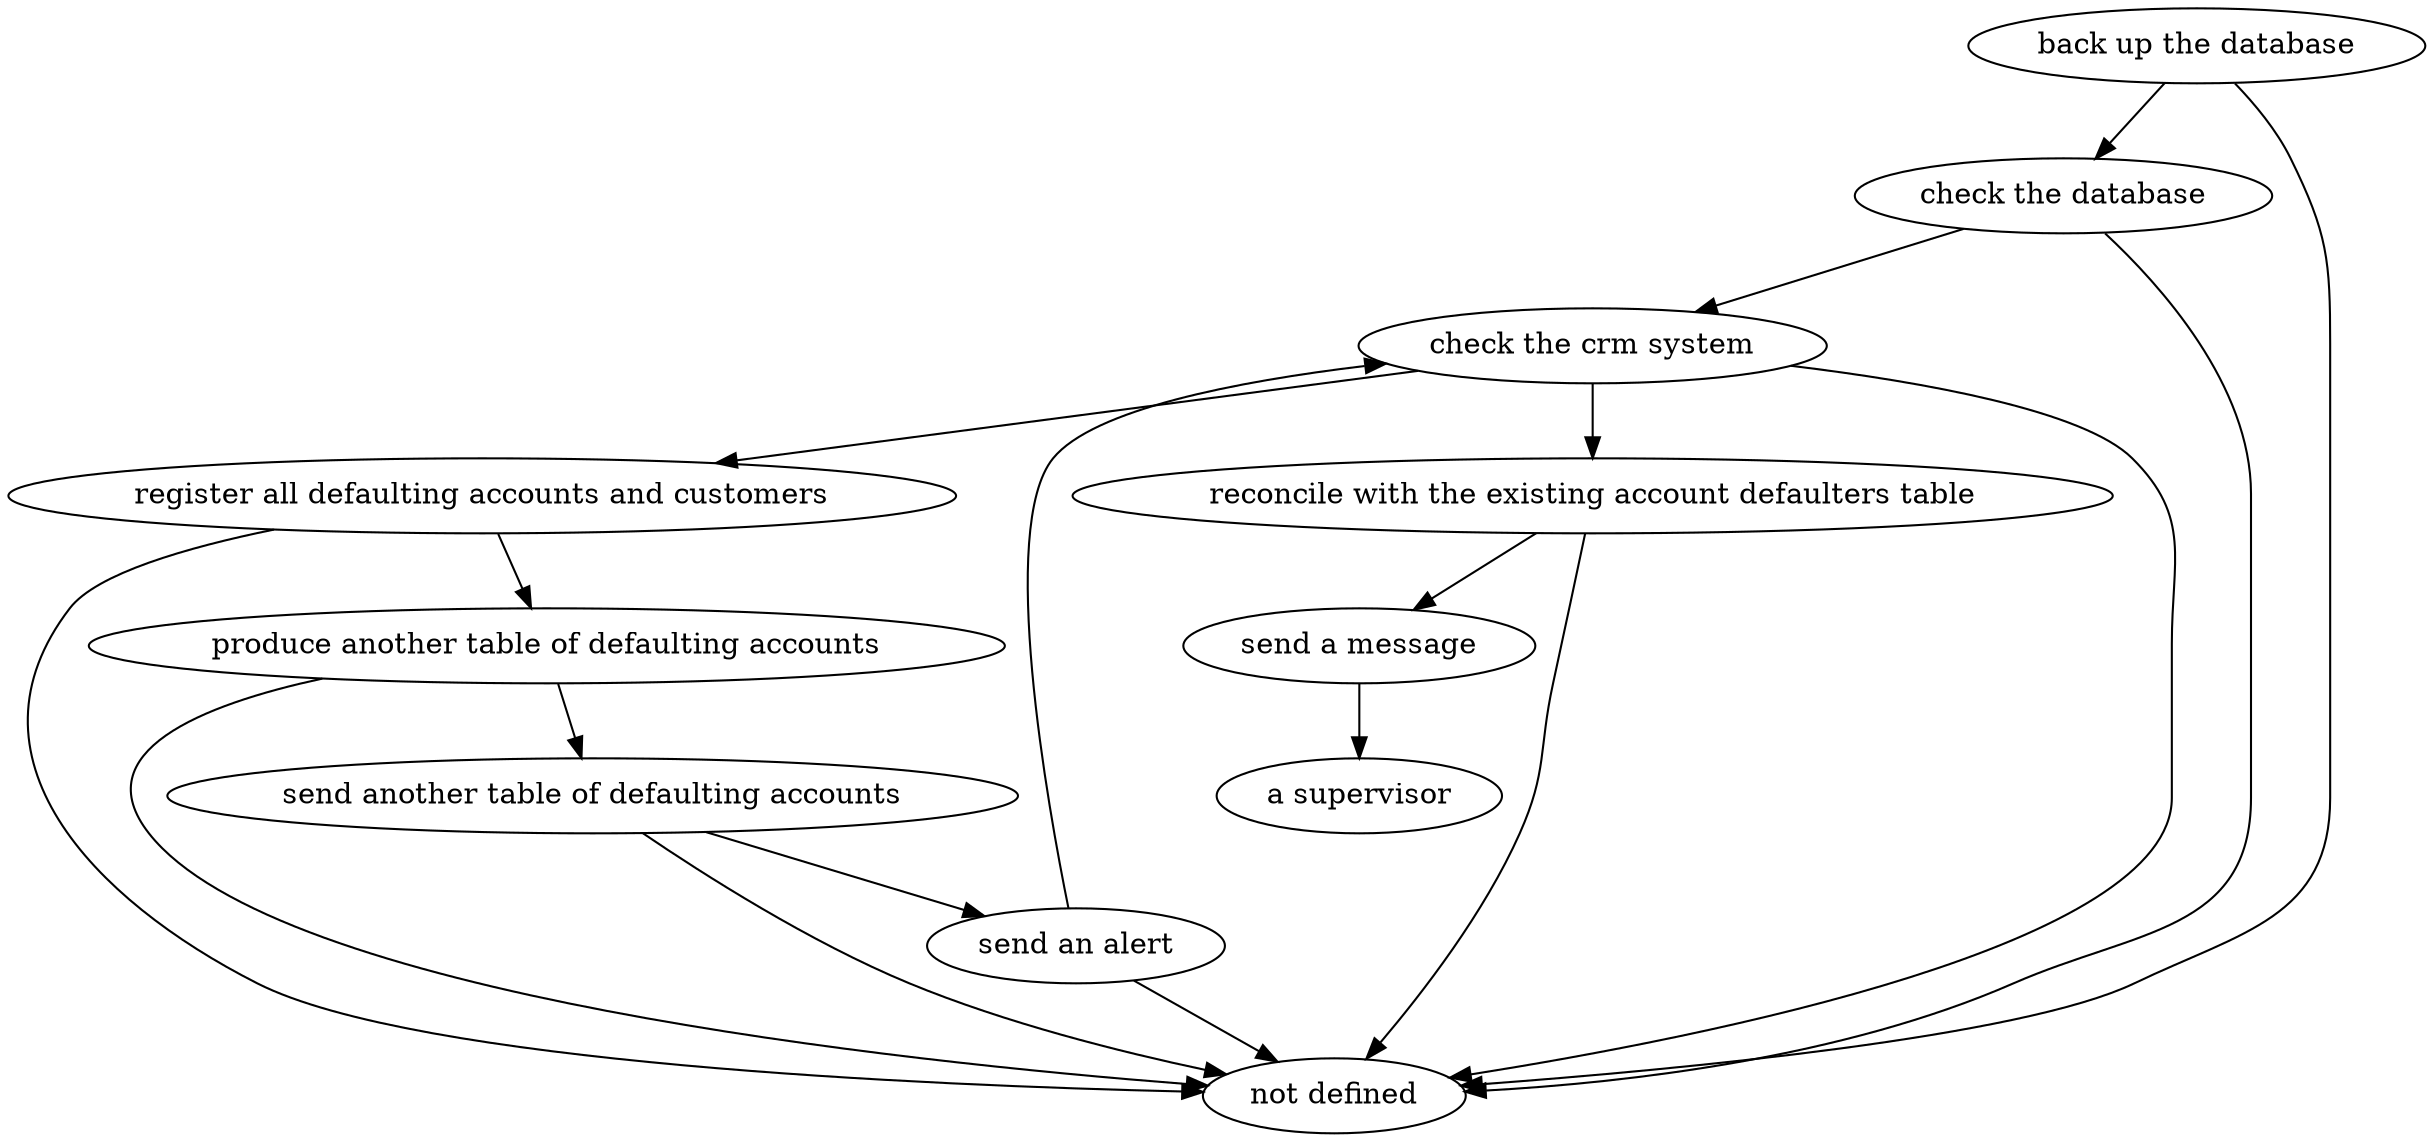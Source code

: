 strict digraph "doc-9.1" {
	graph [name="doc-9.1"];
	"back up the database"	[attrs="{'type': 'Activity', 'label': 'back up the database'}"];
	"check the database"	[attrs="{'type': 'Activity', 'label': 'check the database'}"];
	"back up the database" -> "check the database"	[attrs="{'type': 'flow', 'label': 'flow'}"];
	"not defined"	[attrs="{'type': 'Actor', 'label': 'not defined'}"];
	"back up the database" -> "not defined"	[attrs="{'type': 'actor performer', 'label': 'actor performer'}"];
	"check the crm system"	[attrs="{'type': 'Activity', 'label': 'check the crm system'}"];
	"check the database" -> "check the crm system"	[attrs="{'type': 'flow', 'label': 'flow'}"];
	"check the database" -> "not defined"	[attrs="{'type': 'actor performer', 'label': 'actor performer'}"];
	"register all defaulting accounts and customers"	[attrs="{'type': 'Activity', 'label': 'register all defaulting accounts and customers'}"];
	"check the crm system" -> "register all defaulting accounts and customers"	[attrs="{'type': 'flow', 'label': 'flow'}"];
	"reconcile with the existing account defaulters table"	[attrs="{'type': 'Activity', 'label': 'reconcile with the existing account defaulters table'}"];
	"check the crm system" -> "reconcile with the existing account defaulters table"	[attrs="{'type': 'flow', 'label': 'flow'}"];
	"check the crm system" -> "not defined"	[attrs="{'type': 'actor performer', 'label': 'actor performer'}"];
	"produce another table of defaulting accounts"	[attrs="{'type': 'Activity', 'label': 'produce another table of defaulting accounts'}"];
	"register all defaulting accounts and customers" -> "produce another table of defaulting accounts"	[attrs="{'type': 'flow', 'label': 'flow'}"];
	"register all defaulting accounts and customers" -> "not defined"	[attrs="{'type': 'actor performer', 'label': 'actor performer'}"];
	"send another table of defaulting accounts"	[attrs="{'type': 'Activity', 'label': 'send another table of defaulting accounts'}"];
	"produce another table of defaulting accounts" -> "send another table of defaulting accounts"	[attrs="{'type': 'flow', 'label': 'flow'}"];
	"produce another table of defaulting accounts" -> "not defined"	[attrs="{'type': 'actor performer', 'label': 'actor performer'}"];
	"send an alert"	[attrs="{'type': 'Activity', 'label': 'send an alert'}"];
	"send another table of defaulting accounts" -> "send an alert"	[attrs="{'type': 'flow', 'label': 'flow'}"];
	"send another table of defaulting accounts" -> "not defined"	[attrs="{'type': 'actor performer', 'label': 'actor performer'}"];
	"send an alert" -> "check the crm system"	[attrs="{'type': 'flow', 'label': 'flow'}"];
	"send an alert" -> "not defined"	[attrs="{'type': 'actor performer', 'label': 'actor performer'}"];
	"send a message"	[attrs="{'type': 'Activity', 'label': 'send a message'}"];
	"reconcile with the existing account defaulters table" -> "send a message"	[attrs="{'type': 'flow', 'label': 'flow'}"];
	"reconcile with the existing account defaulters table" -> "not defined"	[attrs="{'type': 'actor performer', 'label': 'actor performer'}"];
	"a supervisor"	[attrs="{'type': 'Actor', 'label': 'a supervisor'}"];
	"send a message" -> "a supervisor"	[attrs="{'type': 'actor performer', 'label': 'actor performer'}"];
}
